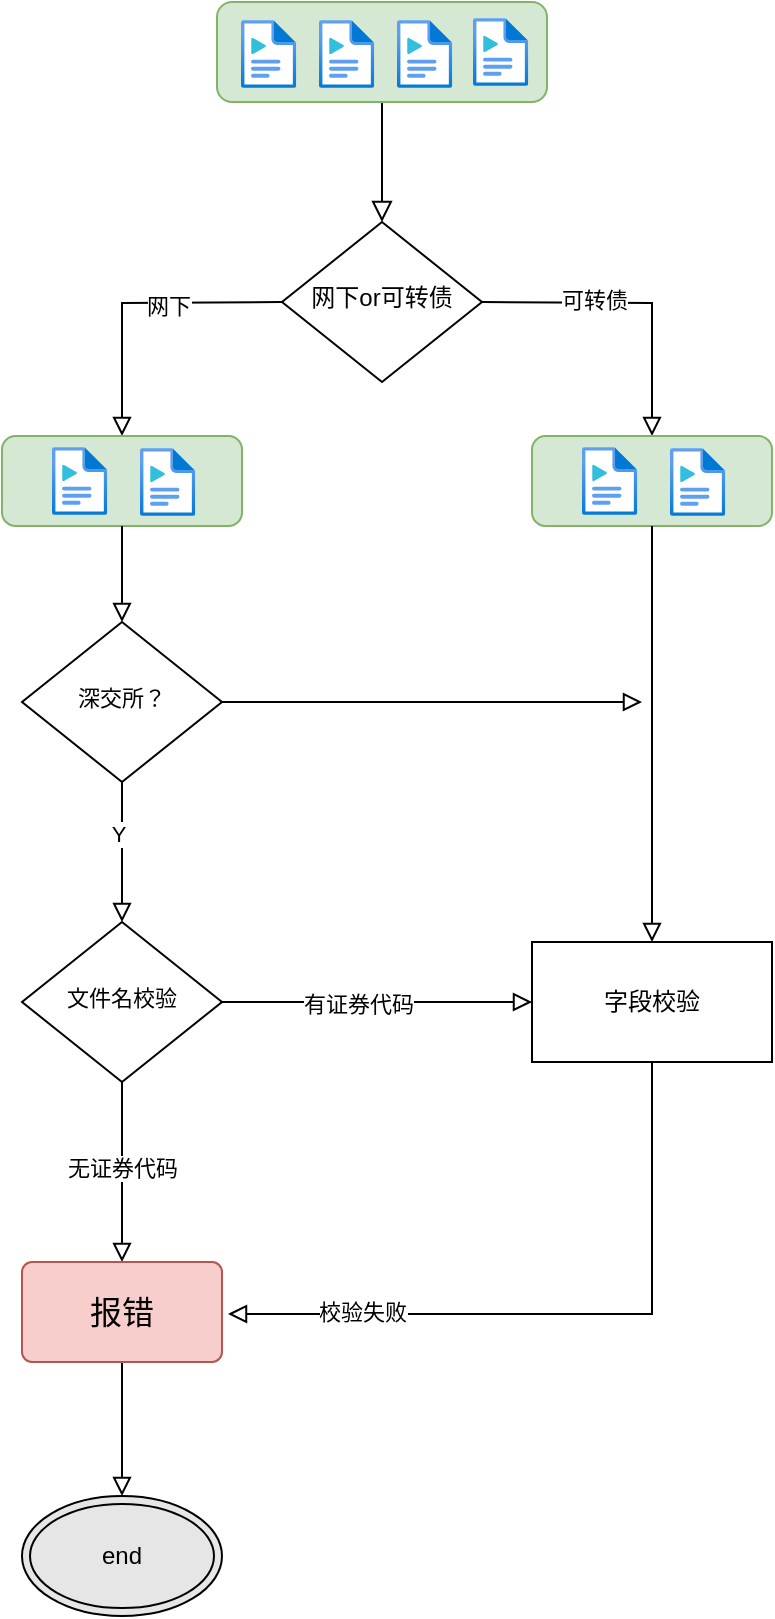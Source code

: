 <mxfile version="15.3.0" type="github">
  <diagram id="C5RBs43oDa-KdzZeNtuy" name="Page-1">
    <mxGraphModel dx="1422" dy="762" grid="1" gridSize="10" guides="1" tooltips="1" connect="1" arrows="1" fold="1" page="1" pageScale="1" pageWidth="1169" pageHeight="1654" math="0" shadow="0">
      <root>
        <mxCell id="WIyWlLk6GJQsqaUBKTNV-0" />
        <mxCell id="WIyWlLk6GJQsqaUBKTNV-1" parent="WIyWlLk6GJQsqaUBKTNV-0" />
        <mxCell id="WIyWlLk6GJQsqaUBKTNV-2" value="" style="rounded=0;html=1;jettySize=auto;orthogonalLoop=1;fontSize=11;endArrow=block;endFill=0;endSize=8;strokeWidth=1;shadow=0;labelBackgroundColor=none;edgeStyle=orthogonalEdgeStyle;" parent="WIyWlLk6GJQsqaUBKTNV-1" source="WIyWlLk6GJQsqaUBKTNV-3" target="WIyWlLk6GJQsqaUBKTNV-6" edge="1">
          <mxGeometry relative="1" as="geometry" />
        </mxCell>
        <mxCell id="WIyWlLk6GJQsqaUBKTNV-6" value="网下or可转债" style="rhombus;whiteSpace=wrap;html=1;shadow=0;fontFamily=Helvetica;fontSize=12;align=center;strokeWidth=1;spacing=6;spacingTop=-4;" parent="WIyWlLk6GJQsqaUBKTNV-1" vertex="1">
          <mxGeometry x="220" y="160" width="100" height="80" as="geometry" />
        </mxCell>
        <mxCell id="sILL8F6VpPjvglkUP5Wk-12" style="edgeStyle=orthogonalEdgeStyle;rounded=0;orthogonalLoop=1;jettySize=auto;html=1;endArrow=block;endFill=0;endSize=7;strokeWidth=1;entryX=0.5;entryY=0;entryDx=0;entryDy=0;" edge="1" parent="WIyWlLk6GJQsqaUBKTNV-1" target="sILL8F6VpPjvglkUP5Wk-17">
          <mxGeometry relative="1" as="geometry">
            <mxPoint x="135" y="270" as="targetPoint" />
            <mxPoint x="220" y="200" as="sourcePoint" />
          </mxGeometry>
        </mxCell>
        <mxCell id="sILL8F6VpPjvglkUP5Wk-13" value="网下" style="edgeLabel;html=1;align=center;verticalAlign=middle;resizable=0;points=[];" vertex="1" connectable="0" parent="sILL8F6VpPjvglkUP5Wk-12">
          <mxGeometry x="-0.224" y="1" relative="1" as="geometry">
            <mxPoint as="offset" />
          </mxGeometry>
        </mxCell>
        <mxCell id="sILL8F6VpPjvglkUP5Wk-14" style="edgeStyle=orthogonalEdgeStyle;rounded=0;orthogonalLoop=1;jettySize=auto;html=1;endArrow=block;endFill=0;endSize=7;strokeWidth=1;entryX=0.5;entryY=0;entryDx=0;entryDy=0;" edge="1" parent="WIyWlLk6GJQsqaUBKTNV-1" target="sILL8F6VpPjvglkUP5Wk-21">
          <mxGeometry relative="1" as="geometry">
            <mxPoint x="405" y="267" as="targetPoint" />
            <mxPoint x="320" y="200" as="sourcePoint" />
          </mxGeometry>
        </mxCell>
        <mxCell id="sILL8F6VpPjvglkUP5Wk-15" value="可转债" style="edgeLabel;html=1;align=center;verticalAlign=middle;resizable=0;points=[];" vertex="1" connectable="0" parent="sILL8F6VpPjvglkUP5Wk-14">
          <mxGeometry x="-0.171" y="2" relative="1" as="geometry">
            <mxPoint x="-7" as="offset" />
          </mxGeometry>
        </mxCell>
        <mxCell id="sILL8F6VpPjvglkUP5Wk-16" value="" style="group" vertex="1" connectable="0" parent="WIyWlLk6GJQsqaUBKTNV-1">
          <mxGeometry x="80" y="267" width="120" height="45" as="geometry" />
        </mxCell>
        <mxCell id="sILL8F6VpPjvglkUP5Wk-17" value="" style="rounded=1;whiteSpace=wrap;html=1;fontSize=12;glass=0;strokeWidth=1;shadow=0;fillColor=#d5e8d4;strokeColor=#82b366;" vertex="1" parent="sILL8F6VpPjvglkUP5Wk-16">
          <mxGeometry width="120" height="45" as="geometry" />
        </mxCell>
        <mxCell id="sILL8F6VpPjvglkUP5Wk-18" value="" style="aspect=fixed;html=1;points=[];align=center;image;fontSize=12;image=img/lib/azure2/general/Media_File.svg;" vertex="1" parent="sILL8F6VpPjvglkUP5Wk-16">
          <mxGeometry x="25" y="5.5" width="27.63" height="34" as="geometry" />
        </mxCell>
        <mxCell id="sILL8F6VpPjvglkUP5Wk-19" value="" style="aspect=fixed;html=1;points=[];align=center;image;fontSize=12;image=img/lib/azure2/general/Media_File.svg;" vertex="1" parent="sILL8F6VpPjvglkUP5Wk-16">
          <mxGeometry x="69" y="6" width="27.63" height="34" as="geometry" />
        </mxCell>
        <mxCell id="sILL8F6VpPjvglkUP5Wk-20" value="" style="group" vertex="1" connectable="0" parent="WIyWlLk6GJQsqaUBKTNV-1">
          <mxGeometry x="345" y="267" width="120" height="45" as="geometry" />
        </mxCell>
        <mxCell id="sILL8F6VpPjvglkUP5Wk-21" value="" style="rounded=1;whiteSpace=wrap;html=1;fontSize=12;glass=0;strokeWidth=1;shadow=0;fillColor=#d5e8d4;strokeColor=#82b366;" vertex="1" parent="sILL8F6VpPjvglkUP5Wk-20">
          <mxGeometry width="120" height="45" as="geometry" />
        </mxCell>
        <mxCell id="sILL8F6VpPjvglkUP5Wk-22" value="" style="aspect=fixed;html=1;points=[];align=center;image;fontSize=12;image=img/lib/azure2/general/Media_File.svg;" vertex="1" parent="sILL8F6VpPjvglkUP5Wk-20">
          <mxGeometry x="25" y="5.5" width="27.63" height="34" as="geometry" />
        </mxCell>
        <mxCell id="sILL8F6VpPjvglkUP5Wk-23" value="" style="aspect=fixed;html=1;points=[];align=center;image;fontSize=12;image=img/lib/azure2/general/Media_File.svg;" vertex="1" parent="sILL8F6VpPjvglkUP5Wk-20">
          <mxGeometry x="69" y="6" width="27.63" height="34" as="geometry" />
        </mxCell>
        <mxCell id="sILL8F6VpPjvglkUP5Wk-34" value="" style="group" vertex="1" connectable="0" parent="WIyWlLk6GJQsqaUBKTNV-1">
          <mxGeometry x="187.5" y="50" width="165" height="50" as="geometry" />
        </mxCell>
        <mxCell id="WIyWlLk6GJQsqaUBKTNV-3" value="" style="rounded=1;whiteSpace=wrap;html=1;fontSize=12;glass=0;strokeWidth=1;shadow=0;fillColor=#d5e8d4;strokeColor=#82b366;" parent="sILL8F6VpPjvglkUP5Wk-34" vertex="1">
          <mxGeometry width="165" height="50" as="geometry" />
        </mxCell>
        <mxCell id="sILL8F6VpPjvglkUP5Wk-29" value="" style="aspect=fixed;html=1;points=[];align=center;image;fontSize=12;image=img/lib/azure2/general/Media_File.svg;" vertex="1" parent="sILL8F6VpPjvglkUP5Wk-34">
          <mxGeometry x="12" y="9" width="27.63" height="34" as="geometry" />
        </mxCell>
        <mxCell id="sILL8F6VpPjvglkUP5Wk-30" value="" style="aspect=fixed;html=1;points=[];align=center;image;fontSize=12;image=img/lib/azure2/general/Media_File.svg;" vertex="1" parent="sILL8F6VpPjvglkUP5Wk-34">
          <mxGeometry x="51" y="9" width="27.63" height="34" as="geometry" />
        </mxCell>
        <mxCell id="sILL8F6VpPjvglkUP5Wk-31" value="" style="aspect=fixed;html=1;points=[];align=center;image;fontSize=12;image=img/lib/azure2/general/Media_File.svg;" vertex="1" parent="sILL8F6VpPjvglkUP5Wk-34">
          <mxGeometry x="90" y="9" width="27.63" height="34" as="geometry" />
        </mxCell>
        <mxCell id="sILL8F6VpPjvglkUP5Wk-32" value="" style="aspect=fixed;html=1;points=[];align=center;image;fontSize=12;image=img/lib/azure2/general/Media_File.svg;" vertex="1" parent="sILL8F6VpPjvglkUP5Wk-34">
          <mxGeometry x="128" y="8" width="27.63" height="34" as="geometry" />
        </mxCell>
        <mxCell id="sILL8F6VpPjvglkUP5Wk-46" style="edgeStyle=orthogonalEdgeStyle;rounded=0;jumpSize=8;orthogonalLoop=1;jettySize=auto;html=1;entryX=0.5;entryY=0;entryDx=0;entryDy=0;endArrow=block;endFill=0;endSize=7;" edge="1" parent="WIyWlLk6GJQsqaUBKTNV-1" source="sILL8F6VpPjvglkUP5Wk-39" target="sILL8F6VpPjvglkUP5Wk-45">
          <mxGeometry relative="1" as="geometry" />
        </mxCell>
        <mxCell id="sILL8F6VpPjvglkUP5Wk-49" value="Y" style="edgeLabel;html=1;align=center;verticalAlign=middle;resizable=0;points=[];" vertex="1" connectable="0" parent="sILL8F6VpPjvglkUP5Wk-46">
          <mxGeometry x="-0.255" y="-2" relative="1" as="geometry">
            <mxPoint as="offset" />
          </mxGeometry>
        </mxCell>
        <mxCell id="sILL8F6VpPjvglkUP5Wk-78" style="edgeStyle=orthogonalEdgeStyle;rounded=0;jumpSize=8;orthogonalLoop=1;jettySize=auto;html=1;exitX=1;exitY=0.5;exitDx=0;exitDy=0;endArrow=block;endFill=0;endSize=7;" edge="1" parent="WIyWlLk6GJQsqaUBKTNV-1" source="sILL8F6VpPjvglkUP5Wk-39">
          <mxGeometry relative="1" as="geometry">
            <mxPoint x="400" y="400" as="targetPoint" />
          </mxGeometry>
        </mxCell>
        <mxCell id="sILL8F6VpPjvglkUP5Wk-39" value="&lt;span style=&quot;font-size: 11px&quot;&gt;深交所？&lt;/span&gt;" style="rhombus;whiteSpace=wrap;html=1;shadow=0;fontFamily=Helvetica;fontSize=12;align=center;strokeWidth=1;spacing=6;spacingTop=-4;" vertex="1" parent="WIyWlLk6GJQsqaUBKTNV-1">
          <mxGeometry x="90" y="360" width="100" height="80" as="geometry" />
        </mxCell>
        <mxCell id="sILL8F6VpPjvglkUP5Wk-42" value="" style="edgeStyle=orthogonalEdgeStyle;rounded=0;orthogonalLoop=1;jettySize=auto;html=1;endArrow=block;endFill=0;jumpSize=8;endSize=7;" edge="1" parent="WIyWlLk6GJQsqaUBKTNV-1" source="sILL8F6VpPjvglkUP5Wk-17" target="sILL8F6VpPjvglkUP5Wk-39">
          <mxGeometry relative="1" as="geometry" />
        </mxCell>
        <mxCell id="sILL8F6VpPjvglkUP5Wk-53" style="edgeStyle=orthogonalEdgeStyle;rounded=0;jumpSize=8;orthogonalLoop=1;jettySize=auto;html=1;entryX=0.5;entryY=0;entryDx=0;entryDy=0;endArrow=block;endFill=0;endSize=7;" edge="1" parent="WIyWlLk6GJQsqaUBKTNV-1" source="sILL8F6VpPjvglkUP5Wk-45">
          <mxGeometry relative="1" as="geometry">
            <mxPoint x="140" y="680" as="targetPoint" />
          </mxGeometry>
        </mxCell>
        <mxCell id="sILL8F6VpPjvglkUP5Wk-56" value="无证券代码" style="edgeLabel;html=1;align=center;verticalAlign=middle;resizable=0;points=[];" vertex="1" connectable="0" parent="sILL8F6VpPjvglkUP5Wk-53">
          <mxGeometry x="-0.291" y="1" relative="1" as="geometry">
            <mxPoint x="-1" y="11" as="offset" />
          </mxGeometry>
        </mxCell>
        <mxCell id="sILL8F6VpPjvglkUP5Wk-67" style="edgeStyle=orthogonalEdgeStyle;rounded=0;jumpSize=8;orthogonalLoop=1;jettySize=auto;html=1;entryX=0;entryY=0.5;entryDx=0;entryDy=0;endArrow=block;endFill=0;endSize=7;" edge="1" parent="WIyWlLk6GJQsqaUBKTNV-1" source="sILL8F6VpPjvglkUP5Wk-45" target="sILL8F6VpPjvglkUP5Wk-75">
          <mxGeometry relative="1" as="geometry">
            <mxPoint x="355" y="550" as="targetPoint" />
          </mxGeometry>
        </mxCell>
        <mxCell id="sILL8F6VpPjvglkUP5Wk-74" value="有证券代码" style="edgeLabel;html=1;align=center;verticalAlign=middle;resizable=0;points=[];" vertex="1" connectable="0" parent="sILL8F6VpPjvglkUP5Wk-67">
          <mxGeometry x="-0.127" y="-1" relative="1" as="geometry">
            <mxPoint as="offset" />
          </mxGeometry>
        </mxCell>
        <mxCell id="sILL8F6VpPjvglkUP5Wk-45" value="&lt;span style=&quot;font-size: 11px&quot;&gt;文件名校验&lt;/span&gt;" style="rhombus;whiteSpace=wrap;html=1;shadow=0;fontFamily=Helvetica;fontSize=12;align=center;strokeWidth=1;spacing=6;spacingTop=-4;" vertex="1" parent="WIyWlLk6GJQsqaUBKTNV-1">
          <mxGeometry x="90" y="510" width="100" height="80" as="geometry" />
        </mxCell>
        <mxCell id="sILL8F6VpPjvglkUP5Wk-81" style="edgeStyle=orthogonalEdgeStyle;rounded=0;jumpSize=8;orthogonalLoop=1;jettySize=auto;html=1;entryX=0.5;entryY=0;entryDx=0;entryDy=0;endArrow=block;endFill=0;endSize=7;" edge="1" parent="WIyWlLk6GJQsqaUBKTNV-1" source="sILL8F6VpPjvglkUP5Wk-66" target="sILL8F6VpPjvglkUP5Wk-80">
          <mxGeometry relative="1" as="geometry" />
        </mxCell>
        <mxCell id="sILL8F6VpPjvglkUP5Wk-66" value="报错" style="html=1;shadow=0;dashed=0;shape=mxgraph.bootstrap.rrect;rSize=5;strokeColor=#b85450;strokeWidth=1;fillColor=#f8cecc;whiteSpace=wrap;align=center;verticalAlign=middle;spacingLeft=0;fontStyle=0;fontSize=16;spacing=5;" vertex="1" parent="WIyWlLk6GJQsqaUBKTNV-1">
          <mxGeometry x="90" y="680" width="100" height="50" as="geometry" />
        </mxCell>
        <mxCell id="sILL8F6VpPjvglkUP5Wk-82" style="edgeStyle=orthogonalEdgeStyle;rounded=0;jumpSize=8;orthogonalLoop=1;jettySize=auto;html=1;endArrow=block;endFill=0;endSize=7;entryX=1.03;entryY=0.52;entryDx=0;entryDy=0;entryPerimeter=0;" edge="1" parent="WIyWlLk6GJQsqaUBKTNV-1" source="sILL8F6VpPjvglkUP5Wk-75" target="sILL8F6VpPjvglkUP5Wk-66">
          <mxGeometry relative="1" as="geometry">
            <mxPoint x="260" y="710" as="targetPoint" />
            <Array as="points">
              <mxPoint x="405" y="706" />
            </Array>
          </mxGeometry>
        </mxCell>
        <mxCell id="sILL8F6VpPjvglkUP5Wk-83" value="校验失败" style="edgeLabel;html=1;align=center;verticalAlign=middle;resizable=0;points=[];" vertex="1" connectable="0" parent="sILL8F6VpPjvglkUP5Wk-82">
          <mxGeometry x="0.698" relative="1" as="geometry">
            <mxPoint x="16" y="-1" as="offset" />
          </mxGeometry>
        </mxCell>
        <mxCell id="sILL8F6VpPjvglkUP5Wk-75" value="字段校验" style="rounded=0;whiteSpace=wrap;html=1;" vertex="1" parent="WIyWlLk6GJQsqaUBKTNV-1">
          <mxGeometry x="345" y="520" width="120" height="60" as="geometry" />
        </mxCell>
        <mxCell id="sILL8F6VpPjvglkUP5Wk-76" style="edgeStyle=orthogonalEdgeStyle;rounded=0;jumpSize=8;orthogonalLoop=1;jettySize=auto;html=1;entryX=0.5;entryY=0;entryDx=0;entryDy=0;endArrow=block;endFill=0;endSize=7;" edge="1" parent="WIyWlLk6GJQsqaUBKTNV-1" source="sILL8F6VpPjvglkUP5Wk-21" target="sILL8F6VpPjvglkUP5Wk-75">
          <mxGeometry relative="1" as="geometry" />
        </mxCell>
        <mxCell id="sILL8F6VpPjvglkUP5Wk-80" value="end" style="ellipse;shape=doubleEllipse;whiteSpace=wrap;html=1;fillColor=#E6E6E6;" vertex="1" parent="WIyWlLk6GJQsqaUBKTNV-1">
          <mxGeometry x="90" y="797" width="100" height="60" as="geometry" />
        </mxCell>
      </root>
    </mxGraphModel>
  </diagram>
</mxfile>
